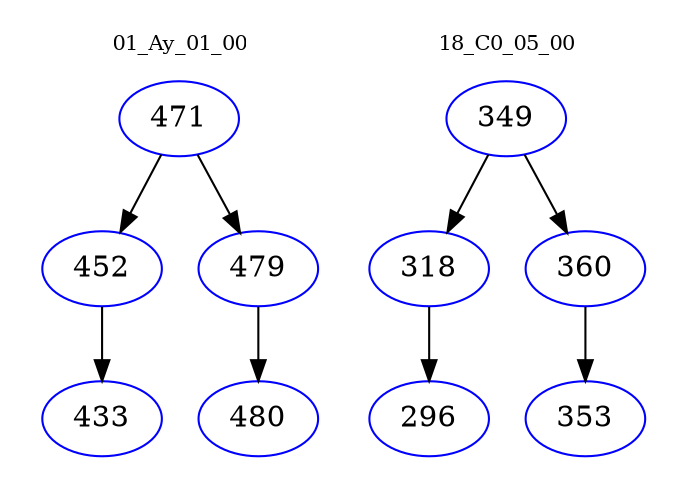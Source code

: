 digraph{
subgraph cluster_0 {
color = white
label = "01_Ay_01_00";
fontsize=10;
T0_471 [label="471", color="blue"]
T0_471 -> T0_452 [color="black"]
T0_452 [label="452", color="blue"]
T0_452 -> T0_433 [color="black"]
T0_433 [label="433", color="blue"]
T0_471 -> T0_479 [color="black"]
T0_479 [label="479", color="blue"]
T0_479 -> T0_480 [color="black"]
T0_480 [label="480", color="blue"]
}
subgraph cluster_1 {
color = white
label = "18_C0_05_00";
fontsize=10;
T1_349 [label="349", color="blue"]
T1_349 -> T1_318 [color="black"]
T1_318 [label="318", color="blue"]
T1_318 -> T1_296 [color="black"]
T1_296 [label="296", color="blue"]
T1_349 -> T1_360 [color="black"]
T1_360 [label="360", color="blue"]
T1_360 -> T1_353 [color="black"]
T1_353 [label="353", color="blue"]
}
}
